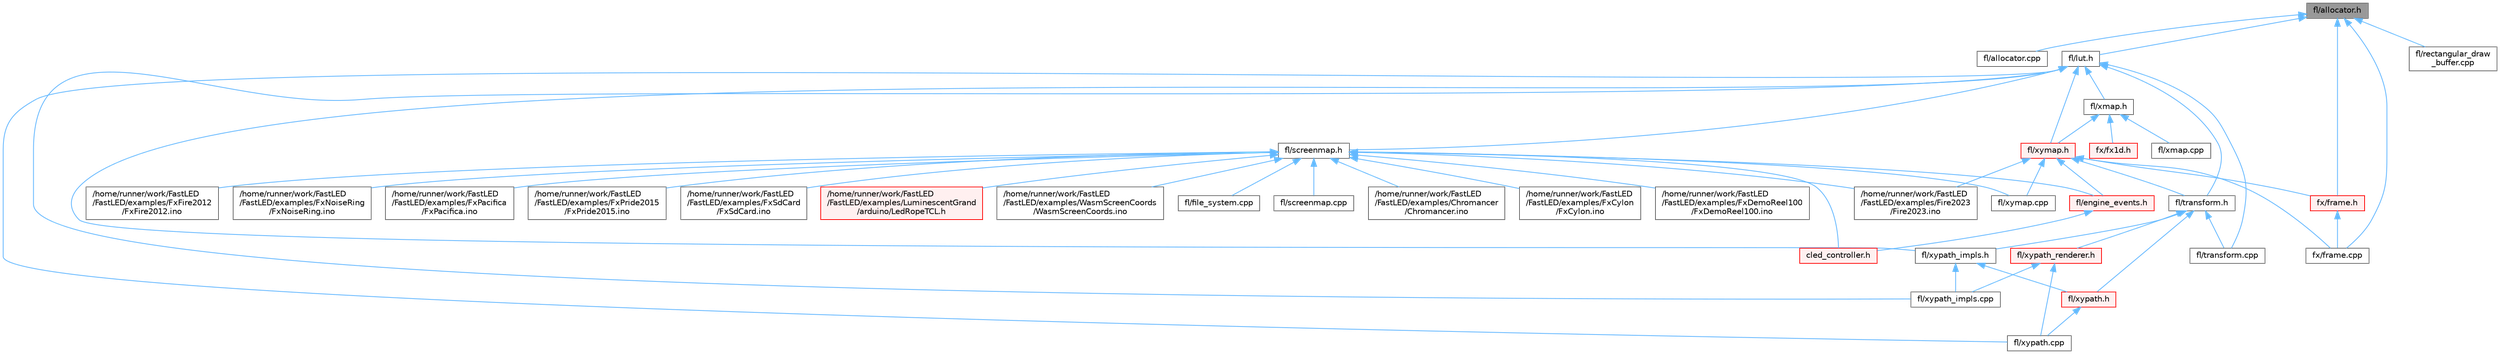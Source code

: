 digraph "fl/allocator.h"
{
 // INTERACTIVE_SVG=YES
 // LATEX_PDF_SIZE
  bgcolor="transparent";
  edge [fontname=Helvetica,fontsize=10,labelfontname=Helvetica,labelfontsize=10];
  node [fontname=Helvetica,fontsize=10,shape=box,height=0.2,width=0.4];
  Node1 [id="Node000001",label="fl/allocator.h",height=0.2,width=0.4,color="gray40", fillcolor="grey60", style="filled", fontcolor="black",tooltip=" "];
  Node1 -> Node2 [id="edge1_Node000001_Node000002",dir="back",color="steelblue1",style="solid",tooltip=" "];
  Node2 [id="Node000002",label="fl/allocator.cpp",height=0.2,width=0.4,color="grey40", fillcolor="white", style="filled",URL="$d6/d89/allocator_8cpp.html",tooltip=" "];
  Node1 -> Node3 [id="edge2_Node000001_Node000003",dir="back",color="steelblue1",style="solid",tooltip=" "];
  Node3 [id="Node000003",label="fl/lut.h",height=0.2,width=0.4,color="grey40", fillcolor="white", style="filled",URL="$db/d54/lut_8h.html",tooltip=" "];
  Node3 -> Node4 [id="edge3_Node000003_Node000004",dir="back",color="steelblue1",style="solid",tooltip=" "];
  Node4 [id="Node000004",label="fl/screenmap.h",height=0.2,width=0.4,color="grey40", fillcolor="white", style="filled",URL="$d7/d97/screenmap_8h.html",tooltip=" "];
  Node4 -> Node5 [id="edge4_Node000004_Node000005",dir="back",color="steelblue1",style="solid",tooltip=" "];
  Node5 [id="Node000005",label="/home/runner/work/FastLED\l/FastLED/examples/Chromancer\l/Chromancer.ino",height=0.2,width=0.4,color="grey40", fillcolor="white", style="filled",URL="$d1/ddb/_chromancer_8ino.html",tooltip=" "];
  Node4 -> Node6 [id="edge5_Node000004_Node000006",dir="back",color="steelblue1",style="solid",tooltip=" "];
  Node6 [id="Node000006",label="/home/runner/work/FastLED\l/FastLED/examples/Fire2023\l/Fire2023.ino",height=0.2,width=0.4,color="grey40", fillcolor="white", style="filled",URL="$d8/d2c/_fire2023_8ino.html",tooltip=" "];
  Node4 -> Node7 [id="edge6_Node000004_Node000007",dir="back",color="steelblue1",style="solid",tooltip=" "];
  Node7 [id="Node000007",label="/home/runner/work/FastLED\l/FastLED/examples/FxCylon\l/FxCylon.ino",height=0.2,width=0.4,color="grey40", fillcolor="white", style="filled",URL="$db/d86/_fx_cylon_8ino.html",tooltip=" "];
  Node4 -> Node8 [id="edge7_Node000004_Node000008",dir="back",color="steelblue1",style="solid",tooltip=" "];
  Node8 [id="Node000008",label="/home/runner/work/FastLED\l/FastLED/examples/FxDemoReel100\l/FxDemoReel100.ino",height=0.2,width=0.4,color="grey40", fillcolor="white", style="filled",URL="$d1/d8f/_fx_demo_reel100_8ino.html",tooltip=" "];
  Node4 -> Node9 [id="edge8_Node000004_Node000009",dir="back",color="steelblue1",style="solid",tooltip=" "];
  Node9 [id="Node000009",label="/home/runner/work/FastLED\l/FastLED/examples/FxFire2012\l/FxFire2012.ino",height=0.2,width=0.4,color="grey40", fillcolor="white", style="filled",URL="$df/d57/_fx_fire2012_8ino.html",tooltip=" "];
  Node4 -> Node10 [id="edge9_Node000004_Node000010",dir="back",color="steelblue1",style="solid",tooltip=" "];
  Node10 [id="Node000010",label="/home/runner/work/FastLED\l/FastLED/examples/FxNoiseRing\l/FxNoiseRing.ino",height=0.2,width=0.4,color="grey40", fillcolor="white", style="filled",URL="$d3/dac/_fx_noise_ring_8ino.html",tooltip=" "];
  Node4 -> Node11 [id="edge10_Node000004_Node000011",dir="back",color="steelblue1",style="solid",tooltip=" "];
  Node11 [id="Node000011",label="/home/runner/work/FastLED\l/FastLED/examples/FxPacifica\l/FxPacifica.ino",height=0.2,width=0.4,color="grey40", fillcolor="white", style="filled",URL="$dc/ded/_fx_pacifica_8ino.html",tooltip=" "];
  Node4 -> Node12 [id="edge11_Node000004_Node000012",dir="back",color="steelblue1",style="solid",tooltip=" "];
  Node12 [id="Node000012",label="/home/runner/work/FastLED\l/FastLED/examples/FxPride2015\l/FxPride2015.ino",height=0.2,width=0.4,color="grey40", fillcolor="white", style="filled",URL="$d2/db0/_fx_pride2015_8ino.html",tooltip=" "];
  Node4 -> Node13 [id="edge12_Node000004_Node000013",dir="back",color="steelblue1",style="solid",tooltip=" "];
  Node13 [id="Node000013",label="/home/runner/work/FastLED\l/FastLED/examples/FxSdCard\l/FxSdCard.ino",height=0.2,width=0.4,color="grey40", fillcolor="white", style="filled",URL="$d7/d35/_fx_sd_card_8ino.html",tooltip=" "];
  Node4 -> Node14 [id="edge13_Node000004_Node000014",dir="back",color="steelblue1",style="solid",tooltip=" "];
  Node14 [id="Node000014",label="/home/runner/work/FastLED\l/FastLED/examples/LuminescentGrand\l/arduino/LedRopeTCL.h",height=0.2,width=0.4,color="red", fillcolor="#FFF0F0", style="filled",URL="$d9/d7e/_led_rope_t_c_l_8h.html",tooltip=" "];
  Node4 -> Node16 [id="edge14_Node000004_Node000016",dir="back",color="steelblue1",style="solid",tooltip=" "];
  Node16 [id="Node000016",label="/home/runner/work/FastLED\l/FastLED/examples/WasmScreenCoords\l/WasmScreenCoords.ino",height=0.2,width=0.4,color="grey40", fillcolor="white", style="filled",URL="$dc/d4d/_wasm_screen_coords_8ino.html",tooltip="Simple test for screen coordinates in the web compiled version of FastLED."];
  Node4 -> Node17 [id="edge15_Node000004_Node000017",dir="back",color="steelblue1",style="solid",tooltip=" "];
  Node17 [id="Node000017",label="cled_controller.h",height=0.2,width=0.4,color="red", fillcolor="#FFF0F0", style="filled",URL="$db/d6d/cled__controller_8h.html",tooltip="base definitions used by led controllers for writing out led data"];
  Node4 -> Node129 [id="edge16_Node000004_Node000129",dir="back",color="steelblue1",style="solid",tooltip=" "];
  Node129 [id="Node000129",label="fl/engine_events.h",height=0.2,width=0.4,color="red", fillcolor="#FFF0F0", style="filled",URL="$db/dc0/engine__events_8h.html",tooltip=" "];
  Node129 -> Node17 [id="edge17_Node000129_Node000017",dir="back",color="steelblue1",style="solid",tooltip=" "];
  Node4 -> Node139 [id="edge18_Node000004_Node000139",dir="back",color="steelblue1",style="solid",tooltip=" "];
  Node139 [id="Node000139",label="fl/file_system.cpp",height=0.2,width=0.4,color="grey40", fillcolor="white", style="filled",URL="$d4/d37/file__system_8cpp.html",tooltip=" "];
  Node4 -> Node140 [id="edge19_Node000004_Node000140",dir="back",color="steelblue1",style="solid",tooltip=" "];
  Node140 [id="Node000140",label="fl/screenmap.cpp",height=0.2,width=0.4,color="grey40", fillcolor="white", style="filled",URL="$d9/d6f/screenmap_8cpp.html",tooltip=" "];
  Node4 -> Node141 [id="edge20_Node000004_Node000141",dir="back",color="steelblue1",style="solid",tooltip=" "];
  Node141 [id="Node000141",label="fl/xymap.cpp",height=0.2,width=0.4,color="grey40", fillcolor="white", style="filled",URL="$d7/d09/xymap_8cpp.html",tooltip=" "];
  Node3 -> Node142 [id="edge21_Node000003_Node000142",dir="back",color="steelblue1",style="solid",tooltip=" "];
  Node142 [id="Node000142",label="fl/transform.cpp",height=0.2,width=0.4,color="grey40", fillcolor="white", style="filled",URL="$d8/d8c/transform_8cpp.html",tooltip=" "];
  Node3 -> Node143 [id="edge22_Node000003_Node000143",dir="back",color="steelblue1",style="solid",tooltip=" "];
  Node143 [id="Node000143",label="fl/transform.h",height=0.2,width=0.4,color="grey40", fillcolor="white", style="filled",URL="$d2/d80/transform_8h.html",tooltip=" "];
  Node143 -> Node142 [id="edge23_Node000143_Node000142",dir="back",color="steelblue1",style="solid",tooltip=" "];
  Node143 -> Node144 [id="edge24_Node000143_Node000144",dir="back",color="steelblue1",style="solid",tooltip=" "];
  Node144 [id="Node000144",label="fl/xypath.h",height=0.2,width=0.4,color="red", fillcolor="#FFF0F0", style="filled",URL="$d5/df2/xypath_8h.html",tooltip=" "];
  Node144 -> Node147 [id="edge25_Node000144_Node000147",dir="back",color="steelblue1",style="solid",tooltip=" "];
  Node147 [id="Node000147",label="fl/xypath.cpp",height=0.2,width=0.4,color="grey40", fillcolor="white", style="filled",URL="$d4/d78/xypath_8cpp.html",tooltip=" "];
  Node143 -> Node149 [id="edge26_Node000143_Node000149",dir="back",color="steelblue1",style="solid",tooltip=" "];
  Node149 [id="Node000149",label="fl/xypath_impls.h",height=0.2,width=0.4,color="grey40", fillcolor="white", style="filled",URL="$d8/d5f/xypath__impls_8h.html",tooltip=" "];
  Node149 -> Node144 [id="edge27_Node000149_Node000144",dir="back",color="steelblue1",style="solid",tooltip=" "];
  Node149 -> Node150 [id="edge28_Node000149_Node000150",dir="back",color="steelblue1",style="solid",tooltip=" "];
  Node150 [id="Node000150",label="fl/xypath_impls.cpp",height=0.2,width=0.4,color="grey40", fillcolor="white", style="filled",URL="$d4/db1/xypath__impls_8cpp.html",tooltip=" "];
  Node143 -> Node151 [id="edge29_Node000143_Node000151",dir="back",color="steelblue1",style="solid",tooltip=" "];
  Node151 [id="Node000151",label="fl/xypath_renderer.h",height=0.2,width=0.4,color="red", fillcolor="#FFF0F0", style="filled",URL="$d2/d88/xypath__renderer_8h.html",tooltip=" "];
  Node151 -> Node147 [id="edge30_Node000151_Node000147",dir="back",color="steelblue1",style="solid",tooltip=" "];
  Node151 -> Node150 [id="edge31_Node000151_Node000150",dir="back",color="steelblue1",style="solid",tooltip=" "];
  Node3 -> Node152 [id="edge32_Node000003_Node000152",dir="back",color="steelblue1",style="solid",tooltip=" "];
  Node152 [id="Node000152",label="fl/xmap.h",height=0.2,width=0.4,color="grey40", fillcolor="white", style="filled",URL="$dd/dcc/xmap_8h.html",tooltip=" "];
  Node152 -> Node153 [id="edge33_Node000152_Node000153",dir="back",color="steelblue1",style="solid",tooltip=" "];
  Node153 [id="Node000153",label="fl/xmap.cpp",height=0.2,width=0.4,color="grey40", fillcolor="white", style="filled",URL="$db/db8/xmap_8cpp.html",tooltip=" "];
  Node152 -> Node154 [id="edge34_Node000152_Node000154",dir="back",color="steelblue1",style="solid",tooltip=" "];
  Node154 [id="Node000154",label="fl/xymap.h",height=0.2,width=0.4,color="red", fillcolor="#FFF0F0", style="filled",URL="$da/d61/xymap_8h.html",tooltip=" "];
  Node154 -> Node6 [id="edge35_Node000154_Node000006",dir="back",color="steelblue1",style="solid",tooltip=" "];
  Node154 -> Node129 [id="edge36_Node000154_Node000129",dir="back",color="steelblue1",style="solid",tooltip=" "];
  Node154 -> Node143 [id="edge37_Node000154_Node000143",dir="back",color="steelblue1",style="solid",tooltip=" "];
  Node154 -> Node141 [id="edge38_Node000154_Node000141",dir="back",color="steelblue1",style="solid",tooltip=" "];
  Node154 -> Node181 [id="edge39_Node000154_Node000181",dir="back",color="steelblue1",style="solid",tooltip=" "];
  Node181 [id="Node000181",label="fx/frame.cpp",height=0.2,width=0.4,color="grey40", fillcolor="white", style="filled",URL="$da/d14/frame_8cpp.html",tooltip=" "];
  Node154 -> Node182 [id="edge40_Node000154_Node000182",dir="back",color="steelblue1",style="solid",tooltip=" "];
  Node182 [id="Node000182",label="fx/frame.h",height=0.2,width=0.4,color="red", fillcolor="#FFF0F0", style="filled",URL="$df/d7d/frame_8h.html",tooltip=" "];
  Node182 -> Node181 [id="edge41_Node000182_Node000181",dir="back",color="steelblue1",style="solid",tooltip=" "];
  Node152 -> Node193 [id="edge42_Node000152_Node000193",dir="back",color="steelblue1",style="solid",tooltip=" "];
  Node193 [id="Node000193",label="fx/fx1d.h",height=0.2,width=0.4,color="red", fillcolor="#FFF0F0", style="filled",URL="$da/d81/fx1d_8h.html",tooltip=" "];
  Node3 -> Node154 [id="edge43_Node000003_Node000154",dir="back",color="steelblue1",style="solid",tooltip=" "];
  Node3 -> Node147 [id="edge44_Node000003_Node000147",dir="back",color="steelblue1",style="solid",tooltip=" "];
  Node3 -> Node150 [id="edge45_Node000003_Node000150",dir="back",color="steelblue1",style="solid",tooltip=" "];
  Node3 -> Node149 [id="edge46_Node000003_Node000149",dir="back",color="steelblue1",style="solid",tooltip=" "];
  Node1 -> Node196 [id="edge47_Node000001_Node000196",dir="back",color="steelblue1",style="solid",tooltip=" "];
  Node196 [id="Node000196",label="fl/rectangular_draw\l_buffer.cpp",height=0.2,width=0.4,color="grey40", fillcolor="white", style="filled",URL="$d3/d8d/rectangular__draw__buffer_8cpp.html",tooltip=" "];
  Node1 -> Node181 [id="edge48_Node000001_Node000181",dir="back",color="steelblue1",style="solid",tooltip=" "];
  Node1 -> Node182 [id="edge49_Node000001_Node000182",dir="back",color="steelblue1",style="solid",tooltip=" "];
}

